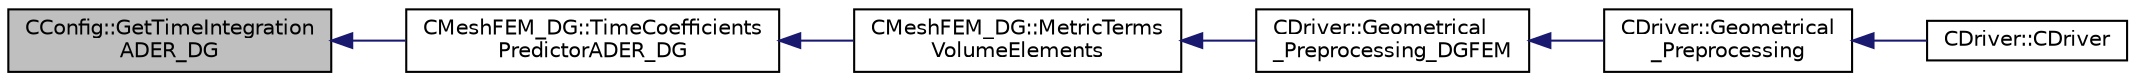 digraph "CConfig::GetTimeIntegrationADER_DG"
{
  edge [fontname="Helvetica",fontsize="10",labelfontname="Helvetica",labelfontsize="10"];
  node [fontname="Helvetica",fontsize="10",shape=record];
  rankdir="LR";
  Node12918 [label="CConfig::GetTimeIntegration\lADER_DG",height=0.2,width=0.4,color="black", fillcolor="grey75", style="filled", fontcolor="black"];
  Node12918 -> Node12919 [dir="back",color="midnightblue",fontsize="10",style="solid",fontname="Helvetica"];
  Node12919 [label="CMeshFEM_DG::TimeCoefficients\lPredictorADER_DG",height=0.2,width=0.4,color="black", fillcolor="white", style="filled",URL="$class_c_mesh_f_e_m___d_g.html#a99d173245492ca71a355d4c40b40b306",tooltip="Function, which computes the time coefficients for the ADER-DG predictor step. "];
  Node12919 -> Node12920 [dir="back",color="midnightblue",fontsize="10",style="solid",fontname="Helvetica"];
  Node12920 [label="CMeshFEM_DG::MetricTerms\lVolumeElements",height=0.2,width=0.4,color="black", fillcolor="white", style="filled",URL="$class_c_mesh_f_e_m___d_g.html#a4f30fa4373463f802c8d6f685c837263",tooltip="Function, which computes the metric terms of the volume elements. "];
  Node12920 -> Node12921 [dir="back",color="midnightblue",fontsize="10",style="solid",fontname="Helvetica"];
  Node12921 [label="CDriver::Geometrical\l_Preprocessing_DGFEM",height=0.2,width=0.4,color="black", fillcolor="white", style="filled",URL="$class_c_driver.html#a2d9ea1c3d957f03fa5e22fa55e3369a6",tooltip="Do the geometrical preprocessing for the DG FEM solver. "];
  Node12921 -> Node12922 [dir="back",color="midnightblue",fontsize="10",style="solid",fontname="Helvetica"];
  Node12922 [label="CDriver::Geometrical\l_Preprocessing",height=0.2,width=0.4,color="black", fillcolor="white", style="filled",URL="$class_c_driver.html#ad3d55fa299acdb779a7772bcee249004",tooltip="Construction of the edge-based data structure and the multigrid structure. "];
  Node12922 -> Node12923 [dir="back",color="midnightblue",fontsize="10",style="solid",fontname="Helvetica"];
  Node12923 [label="CDriver::CDriver",height=0.2,width=0.4,color="black", fillcolor="white", style="filled",URL="$class_c_driver.html#a3fca4a013a6efa9bbb38fe78a86b5f3d",tooltip="Constructor of the class. "];
}
